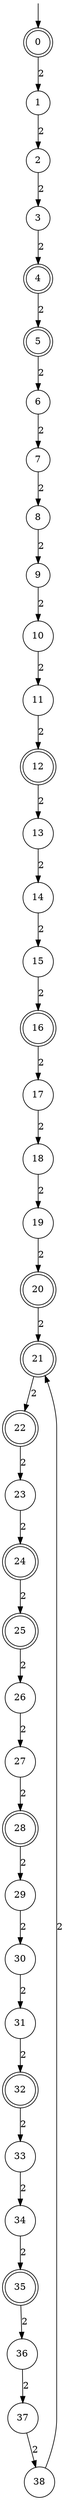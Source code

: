 digraph g {

	s0 [shape="doublecircle" label="0"];
	s1 [shape="circle" label="1"];
	s2 [shape="circle" label="2"];
	s3 [shape="circle" label="3"];
	s4 [shape="doublecircle" label="4"];
	s5 [shape="doublecircle" label="5"];
	s6 [shape="circle" label="6"];
	s7 [shape="circle" label="7"];
	s8 [shape="circle" label="8"];
	s9 [shape="circle" label="9"];
	s10 [shape="circle" label="10"];
	s11 [shape="circle" label="11"];
	s12 [shape="doublecircle" label="12"];
	s13 [shape="circle" label="13"];
	s14 [shape="circle" label="14"];
	s15 [shape="circle" label="15"];
	s16 [shape="doublecircle" label="16"];
	s17 [shape="circle" label="17"];
	s18 [shape="circle" label="18"];
	s19 [shape="circle" label="19"];
	s20 [shape="doublecircle" label="20"];
	s21 [shape="doublecircle" label="21"];
	s22 [shape="doublecircle" label="22"];
	s23 [shape="circle" label="23"];
	s24 [shape="doublecircle" label="24"];
	s25 [shape="doublecircle" label="25"];
	s26 [shape="circle" label="26"];
	s27 [shape="circle" label="27"];
	s28 [shape="doublecircle" label="28"];
	s29 [shape="circle" label="29"];
	s30 [shape="circle" label="30"];
	s31 [shape="circle" label="31"];
	s32 [shape="doublecircle" label="32"];
	s33 [shape="circle" label="33"];
	s34 [shape="circle" label="34"];
	s35 [shape="doublecircle" label="35"];
	s36 [shape="circle" label="36"];
	s37 [shape="circle" label="37"];
	s38 [shape="circle" label="38"];
	s0 -> s1 [label="2"];
	s1 -> s2 [label="2"];
	s2 -> s3 [label="2"];
	s3 -> s4 [label="2"];
	s4 -> s5 [label="2"];
	s5 -> s6 [label="2"];
	s6 -> s7 [label="2"];
	s7 -> s8 [label="2"];
	s8 -> s9 [label="2"];
	s9 -> s10 [label="2"];
	s10 -> s11 [label="2"];
	s11 -> s12 [label="2"];
	s12 -> s13 [label="2"];
	s13 -> s14 [label="2"];
	s14 -> s15 [label="2"];
	s15 -> s16 [label="2"];
	s16 -> s17 [label="2"];
	s17 -> s18 [label="2"];
	s18 -> s19 [label="2"];
	s19 -> s20 [label="2"];
	s20 -> s21 [label="2"];
	s21 -> s22 [label="2"];
	s22 -> s23 [label="2"];
	s23 -> s24 [label="2"];
	s24 -> s25 [label="2"];
	s25 -> s26 [label="2"];
	s26 -> s27 [label="2"];
	s27 -> s28 [label="2"];
	s28 -> s29 [label="2"];
	s29 -> s30 [label="2"];
	s30 -> s31 [label="2"];
	s31 -> s32 [label="2"];
	s32 -> s33 [label="2"];
	s33 -> s34 [label="2"];
	s34 -> s35 [label="2"];
	s35 -> s36 [label="2"];
	s36 -> s37 [label="2"];
	s37 -> s38 [label="2"];
	s38 -> s21 [label="2"];

__start0 [label="" shape="none" width="0" height="0"];
__start0 -> s0;

}
